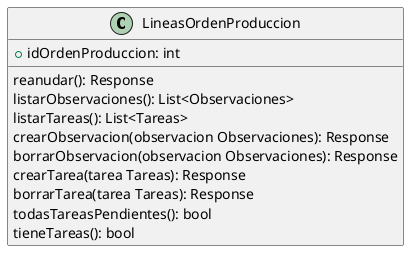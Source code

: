 @startuml LineasOrdenProduccion
class LineasOrdenProduccion{
    +idOrdenProduccion: int

    reanudar(): Response
    listarObservaciones(): List<Observaciones>
    listarTareas(): List<Tareas>
    crearObservacion(observacion Observaciones): Response
    borrarObservacion(observacion Observaciones): Response
    crearTarea(tarea Tareas): Response
    borrarTarea(tarea Tareas): Response
    todasTareasPendientes(): bool
    tieneTareas(): bool

}
@enduml